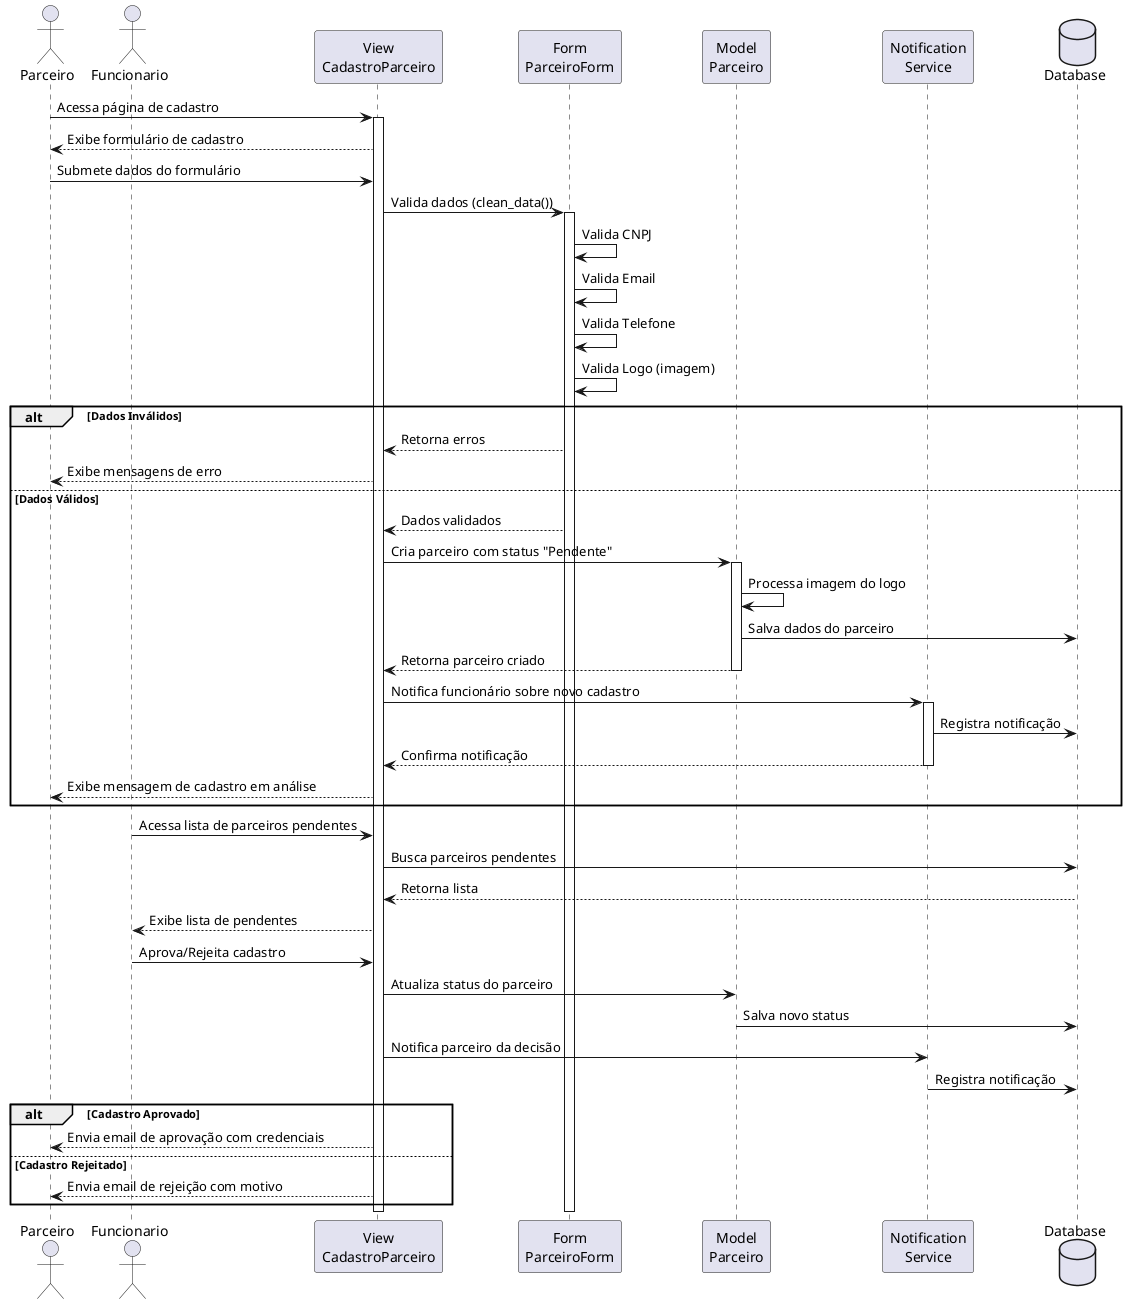 @startuml
actor Parceiro
actor Funcionario
participant "View\nCadastroParceiro" as View
participant "Form\nParceiroForm" as Form
participant "Model\nParceiro" as Model
participant "Notification\nService" as Notify
database "Database" as DB

Parceiro -> View: Acessa página de cadastro
activate View
View --> Parceiro: Exibe formulário de cadastro

Parceiro -> View: Submete dados do formulário
View -> Form: Valida dados (clean_data())
activate Form

Form -> Form: Valida CNPJ
Form -> Form: Valida Email
Form -> Form: Valida Telefone
Form -> Form: Valida Logo (imagem)

alt Dados Inválidos
    Form --> View: Retorna erros
    View --> Parceiro: Exibe mensagens de erro
else Dados Válidos
    Form --> View: Dados validados
    
    View -> Model: Cria parceiro com status "Pendente"
    activate Model
    Model -> Model: Processa imagem do logo
    Model -> DB: Salva dados do parceiro
    Model --> View: Retorna parceiro criado
    deactivate Model

    View -> Notify: Notifica funcionário sobre novo cadastro
    activate Notify
    Notify -> DB: Registra notificação
    Notify --> View: Confirma notificação
    deactivate Notify

    View --> Parceiro: Exibe mensagem de cadastro em análise
end

Funcionario -> View: Acessa lista de parceiros pendentes
View -> DB: Busca parceiros pendentes
DB --> View: Retorna lista
View --> Funcionario: Exibe lista de pendentes

Funcionario -> View: Aprova/Rejeita cadastro
View -> Model: Atualiza status do parceiro
Model -> DB: Salva novo status
View -> Notify: Notifica parceiro da decisão
Notify -> DB: Registra notificação

alt Cadastro Aprovado
    View --> Parceiro: Envia email de aprovação com credenciais
else Cadastro Rejeitado
    View --> Parceiro: Envia email de rejeição com motivo
end

deactivate Form
deactivate View

@enduml